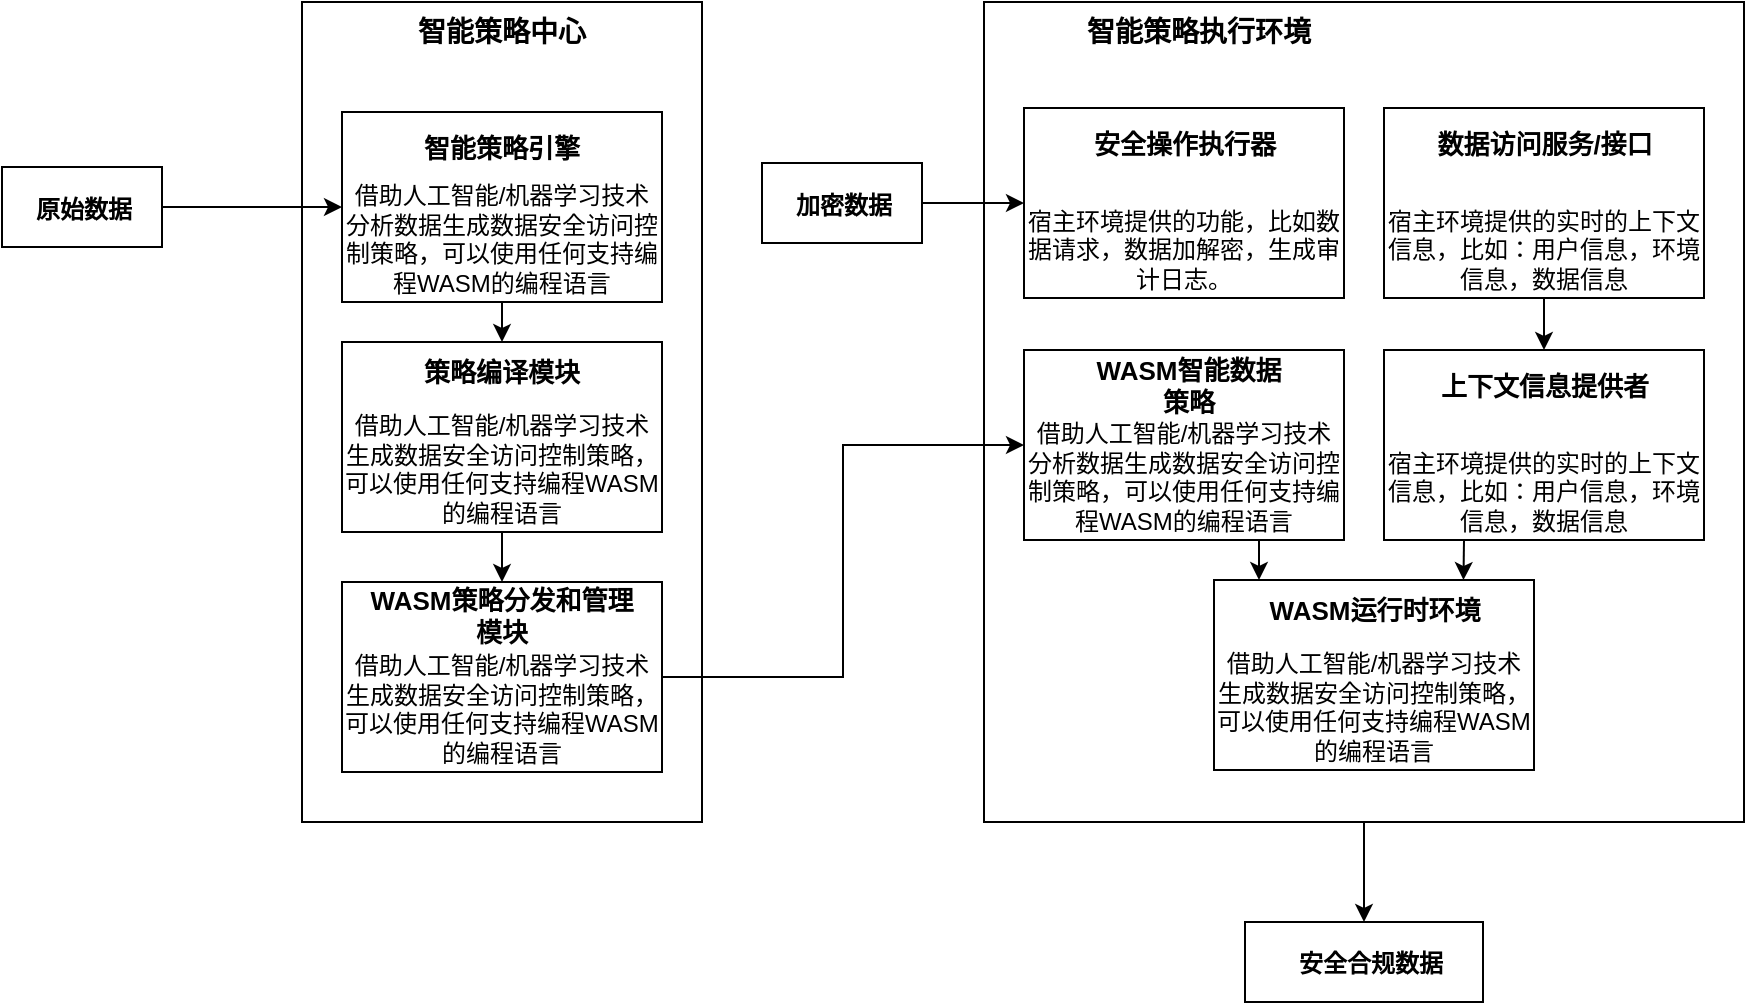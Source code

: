 <mxfile version="27.1.4">
  <diagram name="第 1 页" id="RCnvyBVjviqlg7Vbb6u8">
    <mxGraphModel dx="1554" dy="856" grid="1" gridSize="10" guides="1" tooltips="1" connect="1" arrows="1" fold="1" page="1" pageScale="1" pageWidth="2336" pageHeight="1654" math="0" shadow="0">
      <root>
        <mxCell id="0" />
        <mxCell id="1" parent="0" />
        <mxCell id="uTg2soy5fG2xS7olu24i-1" value="" style="rounded=0;whiteSpace=wrap;html=1;strokeWidth=1;fillColor=none;align=center;" vertex="1" parent="1">
          <mxGeometry x="360" y="490" width="200" height="410" as="geometry" />
        </mxCell>
        <mxCell id="uTg2soy5fG2xS7olu24i-2" value="&lt;b&gt;智能策略中心&lt;/b&gt;" style="text;html=1;align=center;verticalAlign=middle;whiteSpace=wrap;rounded=0;fontSize=14;" vertex="1" parent="1">
          <mxGeometry x="405.0" y="490" width="110" height="30" as="geometry" />
        </mxCell>
        <mxCell id="uTg2soy5fG2xS7olu24i-13" style="edgeStyle=orthogonalEdgeStyle;rounded=0;orthogonalLoop=1;jettySize=auto;html=1;exitX=0.5;exitY=1;exitDx=0;exitDy=0;entryX=0.5;entryY=0;entryDx=0;entryDy=0;" edge="1" parent="1" source="uTg2soy5fG2xS7olu24i-3" target="uTg2soy5fG2xS7olu24i-6">
          <mxGeometry relative="1" as="geometry" />
        </mxCell>
        <mxCell id="uTg2soy5fG2xS7olu24i-3" value="借助人工智能/机器学习技术分析数据生成数据安全访问控制策略，可以使用任何支持编程WASM的编程语言" style="rounded=0;whiteSpace=wrap;html=1;fillColor=none;verticalAlign=bottom;" vertex="1" parent="1">
          <mxGeometry x="380" y="545" width="160" height="95" as="geometry" />
        </mxCell>
        <mxCell id="uTg2soy5fG2xS7olu24i-4" value="&lt;font style=&quot;font-size: 13px;&quot;&gt;&lt;b style=&quot;&quot;&gt;智能策略引擎&lt;/b&gt;&lt;/font&gt;" style="text;html=1;align=center;verticalAlign=middle;whiteSpace=wrap;rounded=0;" vertex="1" parent="1">
          <mxGeometry x="415" y="548" width="90" height="30" as="geometry" />
        </mxCell>
        <mxCell id="uTg2soy5fG2xS7olu24i-16" style="edgeStyle=orthogonalEdgeStyle;rounded=0;orthogonalLoop=1;jettySize=auto;html=1;exitX=0.5;exitY=1;exitDx=0;exitDy=0;entryX=0.5;entryY=0;entryDx=0;entryDy=0;" edge="1" parent="1" source="uTg2soy5fG2xS7olu24i-5" target="uTg2soy5fG2xS7olu24i-14">
          <mxGeometry relative="1" as="geometry" />
        </mxCell>
        <mxCell id="uTg2soy5fG2xS7olu24i-5" value="借助人工智能/机器学习技术生成数据安全访问控制策略，可以使用任何支持编程WASM的编程语言" style="rounded=0;whiteSpace=wrap;html=1;fillColor=none;verticalAlign=bottom;" vertex="1" parent="1">
          <mxGeometry x="380" y="660" width="160" height="95" as="geometry" />
        </mxCell>
        <mxCell id="uTg2soy5fG2xS7olu24i-6" value="&lt;font style=&quot;font-size: 13px;&quot;&gt;&lt;b style=&quot;&quot;&gt;策略编译模块&lt;/b&gt;&lt;/font&gt;" style="text;html=1;align=center;verticalAlign=middle;whiteSpace=wrap;rounded=0;" vertex="1" parent="1">
          <mxGeometry x="415" y="660" width="90" height="30" as="geometry" />
        </mxCell>
        <mxCell id="uTg2soy5fG2xS7olu24i-7" value="" style="group" vertex="1" connectable="0" parent="1">
          <mxGeometry x="210" y="572.5" width="80" height="40" as="geometry" />
        </mxCell>
        <mxCell id="uTg2soy5fG2xS7olu24i-8" value="" style="group" vertex="1" connectable="0" parent="uTg2soy5fG2xS7olu24i-7">
          <mxGeometry width="80" height="40" as="geometry" />
        </mxCell>
        <mxCell id="uTg2soy5fG2xS7olu24i-9" value="" style="rounded=0;whiteSpace=wrap;html=1;strokeWidth=1;fillColor=none;align=center;" vertex="1" parent="uTg2soy5fG2xS7olu24i-8">
          <mxGeometry width="80" height="40" as="geometry" />
        </mxCell>
        <mxCell id="uTg2soy5fG2xS7olu24i-10" value="&lt;b&gt;原始数据&lt;/b&gt;" style="text;html=1;align=center;verticalAlign=middle;whiteSpace=wrap;rounded=0;" vertex="1" parent="uTg2soy5fG2xS7olu24i-8">
          <mxGeometry x="6" y="9" width="70" height="24" as="geometry" />
        </mxCell>
        <mxCell id="uTg2soy5fG2xS7olu24i-12" style="edgeStyle=orthogonalEdgeStyle;rounded=0;orthogonalLoop=1;jettySize=auto;html=1;exitX=1;exitY=0.5;exitDx=0;exitDy=0;entryX=0;entryY=0.5;entryDx=0;entryDy=0;" edge="1" parent="1" source="uTg2soy5fG2xS7olu24i-9" target="uTg2soy5fG2xS7olu24i-3">
          <mxGeometry relative="1" as="geometry">
            <mxPoint x="320" y="592.714" as="targetPoint" />
          </mxGeometry>
        </mxCell>
        <mxCell id="uTg2soy5fG2xS7olu24i-14" value="借助人工智能/机器学习技术生成数据安全访问控制策略，可以使用任何支持编程WASM的编程语言" style="rounded=0;whiteSpace=wrap;html=1;fillColor=none;verticalAlign=bottom;" vertex="1" parent="1">
          <mxGeometry x="380" y="780" width="160" height="95" as="geometry" />
        </mxCell>
        <mxCell id="uTg2soy5fG2xS7olu24i-15" value="&lt;font style=&quot;font-size: 13px;&quot;&gt;&lt;b style=&quot;&quot;&gt;WASM策略分发和管理模块&lt;/b&gt;&lt;/font&gt;" style="text;html=1;align=center;verticalAlign=middle;whiteSpace=wrap;rounded=0;" vertex="1" parent="1">
          <mxGeometry x="390" y="782" width="140" height="30" as="geometry" />
        </mxCell>
        <mxCell id="uTg2soy5fG2xS7olu24i-49" style="edgeStyle=orthogonalEdgeStyle;rounded=0;orthogonalLoop=1;jettySize=auto;html=1;exitX=0.5;exitY=1;exitDx=0;exitDy=0;" edge="1" parent="1" source="uTg2soy5fG2xS7olu24i-17">
          <mxGeometry relative="1" as="geometry">
            <mxPoint x="891" y="950" as="targetPoint" />
          </mxGeometry>
        </mxCell>
        <mxCell id="uTg2soy5fG2xS7olu24i-17" value="" style="rounded=0;whiteSpace=wrap;html=1;strokeWidth=1;fillColor=none;align=center;" vertex="1" parent="1">
          <mxGeometry x="701" y="490" width="380" height="410" as="geometry" />
        </mxCell>
        <mxCell id="uTg2soy5fG2xS7olu24i-18" value="&lt;b&gt;智能策略执行环境&lt;/b&gt;" style="text;html=1;align=center;verticalAlign=middle;whiteSpace=wrap;rounded=0;fontSize=14;" vertex="1" parent="1">
          <mxGeometry x="746" y="490" width="125" height="30" as="geometry" />
        </mxCell>
        <mxCell id="uTg2soy5fG2xS7olu24i-34" style="edgeStyle=orthogonalEdgeStyle;rounded=0;orthogonalLoop=1;jettySize=auto;html=1;exitX=0.75;exitY=1;exitDx=0;exitDy=0;entryX=0;entryY=0;entryDx=0;entryDy=0;" edge="1" parent="1" source="uTg2soy5fG2xS7olu24i-20" target="uTg2soy5fG2xS7olu24i-24">
          <mxGeometry relative="1" as="geometry" />
        </mxCell>
        <mxCell id="uTg2soy5fG2xS7olu24i-20" value="借助人工智能/机器学习技术分析数据生成数据安全访问控制策略，可以使用任何支持编程WASM的编程语言" style="rounded=0;whiteSpace=wrap;html=1;fillColor=none;verticalAlign=bottom;" vertex="1" parent="1">
          <mxGeometry x="721" y="664" width="160" height="95" as="geometry" />
        </mxCell>
        <mxCell id="uTg2soy5fG2xS7olu24i-21" value="&lt;font style=&quot;font-size: 13px;&quot;&gt;&lt;b style=&quot;&quot;&gt;WASM智能数据策略&lt;/b&gt;&lt;/font&gt;" style="text;html=1;align=center;verticalAlign=middle;whiteSpace=wrap;rounded=0;" vertex="1" parent="1">
          <mxGeometry x="756" y="667" width="95" height="30" as="geometry" />
        </mxCell>
        <mxCell id="uTg2soy5fG2xS7olu24i-23" value="借助人工智能/机器学习技术生成数据安全访问控制策略，可以使用任何支持编程WASM的编程语言" style="rounded=0;whiteSpace=wrap;html=1;fillColor=none;verticalAlign=bottom;" vertex="1" parent="1">
          <mxGeometry x="816" y="779" width="160" height="95" as="geometry" />
        </mxCell>
        <mxCell id="uTg2soy5fG2xS7olu24i-24" value="&lt;font style=&quot;font-size: 13px;&quot;&gt;&lt;b style=&quot;&quot;&gt;WASM运行时环境&lt;/b&gt;&lt;/font&gt;" style="text;html=1;align=center;verticalAlign=middle;whiteSpace=wrap;rounded=0;" vertex="1" parent="1">
          <mxGeometry x="838.5" y="779" width="115" height="30" as="geometry" />
        </mxCell>
        <mxCell id="uTg2soy5fG2xS7olu24i-28" style="edgeStyle=orthogonalEdgeStyle;rounded=0;orthogonalLoop=1;jettySize=auto;html=1;exitX=1;exitY=0.5;exitDx=0;exitDy=0;entryX=0;entryY=0.5;entryDx=0;entryDy=0;" edge="1" parent="1" source="uTg2soy5fG2xS7olu24i-14" target="uTg2soy5fG2xS7olu24i-20">
          <mxGeometry relative="1" as="geometry" />
        </mxCell>
        <mxCell id="uTg2soy5fG2xS7olu24i-32" value="宿主环境提供的实时的上下文信息，比如：用户信息，环境信息，数据信息" style="rounded=0;whiteSpace=wrap;html=1;fillColor=none;verticalAlign=bottom;" vertex="1" parent="1">
          <mxGeometry x="901" y="664" width="160" height="95" as="geometry" />
        </mxCell>
        <mxCell id="uTg2soy5fG2xS7olu24i-33" value="&lt;font style=&quot;font-size: 13px;&quot;&gt;&lt;b style=&quot;&quot;&gt;上下文信息提供者&lt;/b&gt;&lt;/font&gt;" style="text;html=1;align=center;verticalAlign=middle;whiteSpace=wrap;rounded=0;" vertex="1" parent="1">
          <mxGeometry x="923.5" y="667" width="115" height="30" as="geometry" />
        </mxCell>
        <mxCell id="uTg2soy5fG2xS7olu24i-35" style="edgeStyle=orthogonalEdgeStyle;rounded=0;orthogonalLoop=1;jettySize=auto;html=1;exitX=0.25;exitY=1;exitDx=0;exitDy=0;entryX=0.889;entryY=0;entryDx=0;entryDy=0;entryPerimeter=0;" edge="1" parent="1" source="uTg2soy5fG2xS7olu24i-32" target="uTg2soy5fG2xS7olu24i-24">
          <mxGeometry relative="1" as="geometry" />
        </mxCell>
        <mxCell id="uTg2soy5fG2xS7olu24i-37" value="" style="group" vertex="1" connectable="0" parent="1">
          <mxGeometry x="590" y="570.5" width="80" height="40" as="geometry" />
        </mxCell>
        <mxCell id="uTg2soy5fG2xS7olu24i-38" value="" style="group" vertex="1" connectable="0" parent="uTg2soy5fG2xS7olu24i-37">
          <mxGeometry width="80" height="40" as="geometry" />
        </mxCell>
        <mxCell id="uTg2soy5fG2xS7olu24i-39" value="" style="rounded=0;whiteSpace=wrap;html=1;strokeWidth=1;fillColor=none;align=center;" vertex="1" parent="uTg2soy5fG2xS7olu24i-38">
          <mxGeometry width="80" height="40" as="geometry" />
        </mxCell>
        <mxCell id="uTg2soy5fG2xS7olu24i-40" value="&lt;b&gt;加密数据&lt;/b&gt;" style="text;html=1;align=center;verticalAlign=middle;whiteSpace=wrap;rounded=0;" vertex="1" parent="uTg2soy5fG2xS7olu24i-38">
          <mxGeometry x="6" y="9" width="70" height="24" as="geometry" />
        </mxCell>
        <mxCell id="uTg2soy5fG2xS7olu24i-44" style="edgeStyle=orthogonalEdgeStyle;rounded=0;orthogonalLoop=1;jettySize=auto;html=1;exitX=0.5;exitY=1;exitDx=0;exitDy=0;entryX=0.5;entryY=0;entryDx=0;entryDy=0;" edge="1" parent="1" source="uTg2soy5fG2xS7olu24i-42" target="uTg2soy5fG2xS7olu24i-32">
          <mxGeometry relative="1" as="geometry" />
        </mxCell>
        <mxCell id="uTg2soy5fG2xS7olu24i-42" value="宿主环境提供的实时的上下文信息，比如：用户信息，环境信息，数据信息" style="rounded=0;whiteSpace=wrap;html=1;fillColor=none;verticalAlign=bottom;" vertex="1" parent="1">
          <mxGeometry x="901" y="543" width="160" height="95" as="geometry" />
        </mxCell>
        <mxCell id="uTg2soy5fG2xS7olu24i-43" value="&lt;font style=&quot;font-size: 13px;&quot;&gt;&lt;b style=&quot;&quot;&gt;数据访问服务/接口&lt;/b&gt;&lt;/font&gt;" style="text;html=1;align=center;verticalAlign=middle;whiteSpace=wrap;rounded=0;" vertex="1" parent="1">
          <mxGeometry x="923.5" y="546" width="115" height="30" as="geometry" />
        </mxCell>
        <mxCell id="uTg2soy5fG2xS7olu24i-45" value="宿主环境提供的功能，比如数据请求，数据加解密，生成审计日志。" style="rounded=0;whiteSpace=wrap;html=1;fillColor=none;verticalAlign=bottom;" vertex="1" parent="1">
          <mxGeometry x="721" y="543" width="160" height="95" as="geometry" />
        </mxCell>
        <mxCell id="uTg2soy5fG2xS7olu24i-46" value="&lt;font style=&quot;font-size: 13px;&quot;&gt;&lt;b style=&quot;&quot;&gt;安全操作执行器&lt;/b&gt;&lt;/font&gt;" style="text;html=1;align=center;verticalAlign=middle;whiteSpace=wrap;rounded=0;" vertex="1" parent="1">
          <mxGeometry x="743.5" y="546" width="115" height="30" as="geometry" />
        </mxCell>
        <mxCell id="uTg2soy5fG2xS7olu24i-47" style="edgeStyle=orthogonalEdgeStyle;rounded=0;orthogonalLoop=1;jettySize=auto;html=1;exitX=1;exitY=0.5;exitDx=0;exitDy=0;" edge="1" parent="1" source="uTg2soy5fG2xS7olu24i-39" target="uTg2soy5fG2xS7olu24i-45">
          <mxGeometry relative="1" as="geometry" />
        </mxCell>
        <mxCell id="uTg2soy5fG2xS7olu24i-50" value="" style="rounded=0;whiteSpace=wrap;html=1;strokeWidth=1;fillColor=none;align=center;" vertex="1" parent="1">
          <mxGeometry x="831.5" y="950" width="119" height="40" as="geometry" />
        </mxCell>
        <mxCell id="uTg2soy5fG2xS7olu24i-51" value="&lt;b&gt;安全合规数据&lt;/b&gt;" style="text;html=1;align=center;verticalAlign=middle;whiteSpace=wrap;rounded=0;" vertex="1" parent="1">
          <mxGeometry x="837.5" y="959" width="113" height="24" as="geometry" />
        </mxCell>
      </root>
    </mxGraphModel>
  </diagram>
</mxfile>

